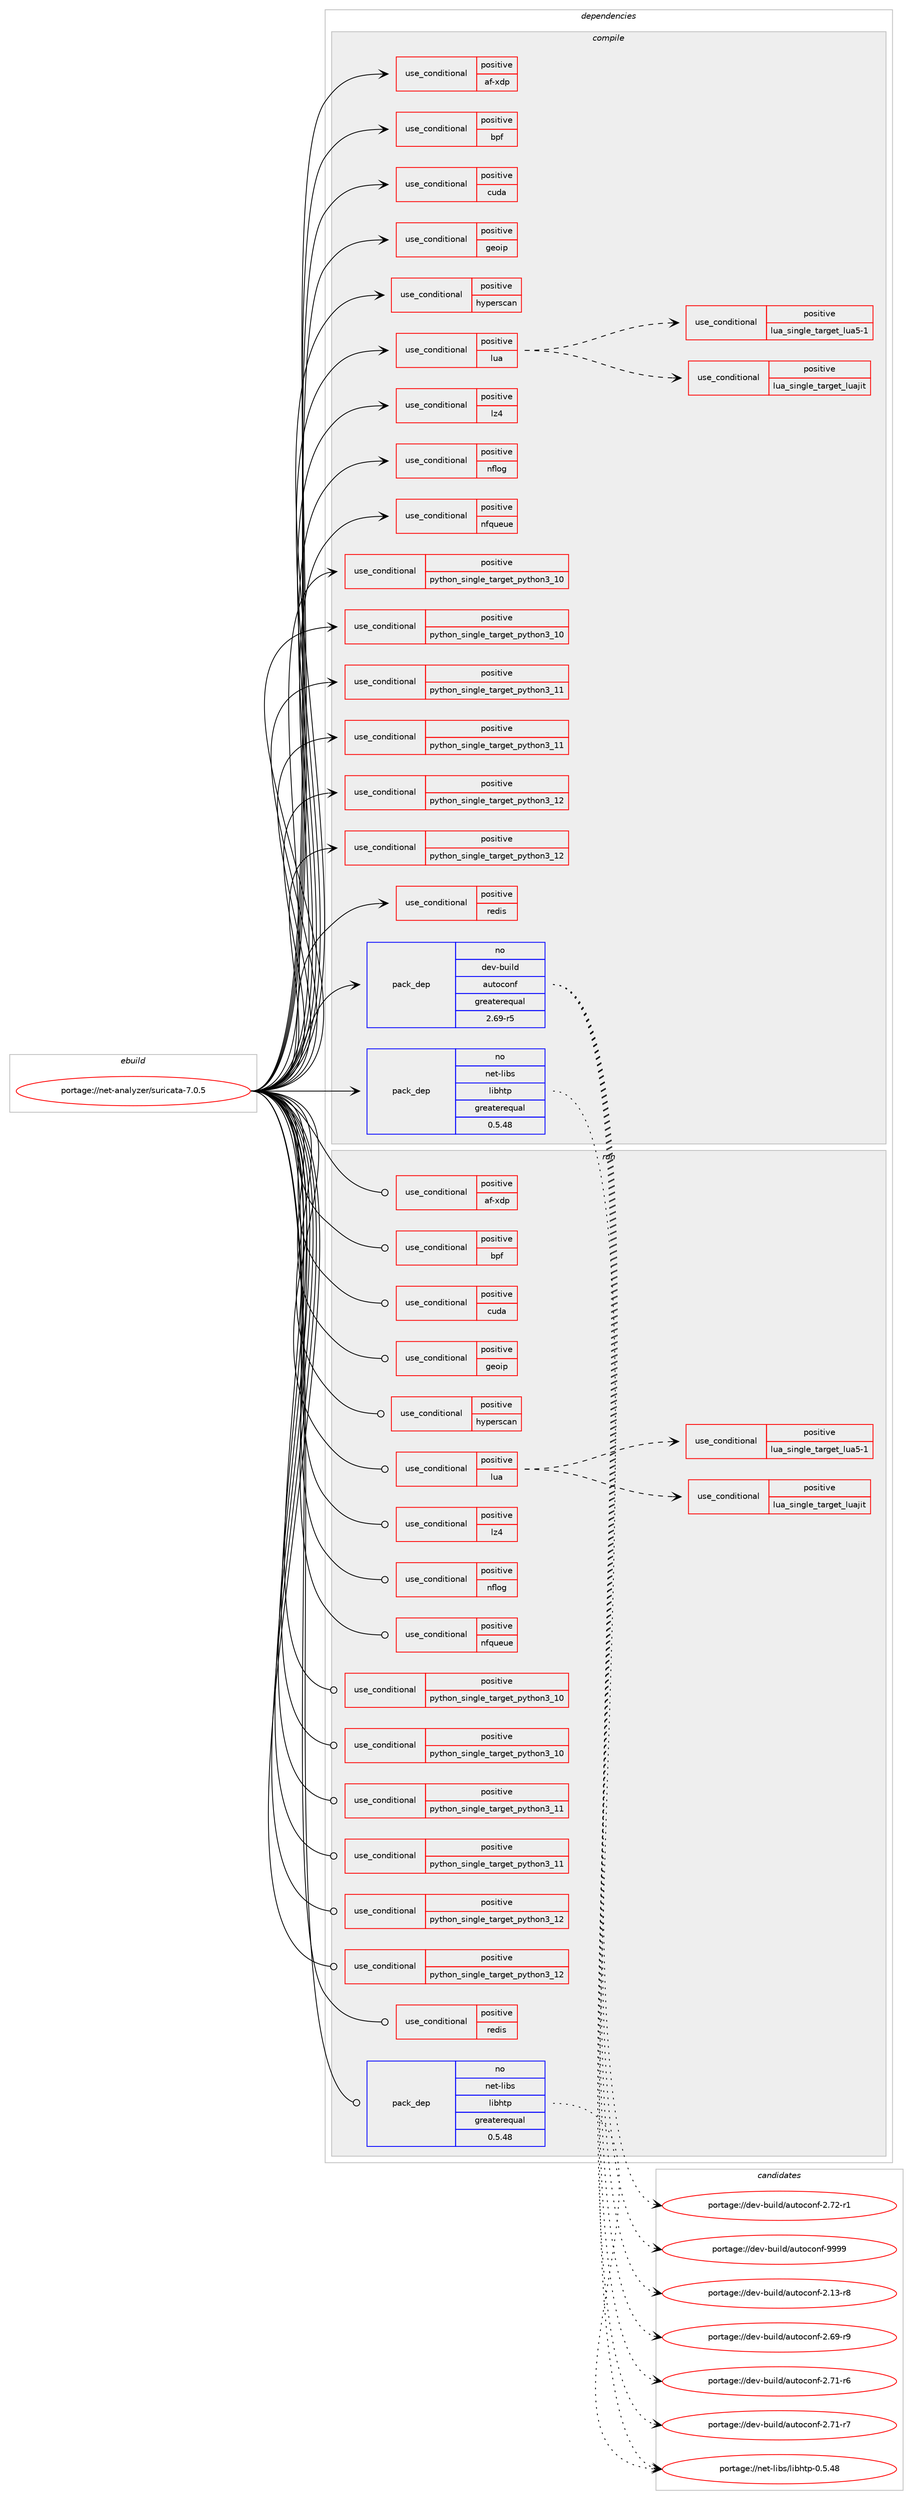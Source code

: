 digraph prolog {

# *************
# Graph options
# *************

newrank=true;
concentrate=true;
compound=true;
graph [rankdir=LR,fontname=Helvetica,fontsize=10,ranksep=1.5];#, ranksep=2.5, nodesep=0.2];
edge  [arrowhead=vee];
node  [fontname=Helvetica,fontsize=10];

# **********
# The ebuild
# **********

subgraph cluster_leftcol {
color=gray;
rank=same;
label=<<i>ebuild</i>>;
id [label="portage://net-analyzer/suricata-7.0.5", color=red, width=4, href="../net-analyzer/suricata-7.0.5.svg"];
}

# ****************
# The dependencies
# ****************

subgraph cluster_midcol {
color=gray;
label=<<i>dependencies</i>>;
subgraph cluster_compile {
fillcolor="#eeeeee";
style=filled;
label=<<i>compile</i>>;
subgraph cond85801 {
dependency175068 [label=<<TABLE BORDER="0" CELLBORDER="1" CELLSPACING="0" CELLPADDING="4"><TR><TD ROWSPAN="3" CELLPADDING="10">use_conditional</TD></TR><TR><TD>positive</TD></TR><TR><TD>af-xdp</TD></TR></TABLE>>, shape=none, color=red];
# *** BEGIN UNKNOWN DEPENDENCY TYPE (TODO) ***
# dependency175068 -> package_dependency(portage://net-analyzer/suricata-7.0.5,install,no,net-libs,xdp-tools,none,[,,],[],[])
# *** END UNKNOWN DEPENDENCY TYPE (TODO) ***

}
id:e -> dependency175068:w [weight=20,style="solid",arrowhead="vee"];
subgraph cond85802 {
dependency175069 [label=<<TABLE BORDER="0" CELLBORDER="1" CELLSPACING="0" CELLPADDING="4"><TR><TD ROWSPAN="3" CELLPADDING="10">use_conditional</TD></TR><TR><TD>positive</TD></TR><TR><TD>bpf</TD></TR></TABLE>>, shape=none, color=red];
# *** BEGIN UNKNOWN DEPENDENCY TYPE (TODO) ***
# dependency175069 -> package_dependency(portage://net-analyzer/suricata-7.0.5,install,no,dev-libs,libbpf,none,[,,],[],[])
# *** END UNKNOWN DEPENDENCY TYPE (TODO) ***

}
id:e -> dependency175069:w [weight=20,style="solid",arrowhead="vee"];
subgraph cond85803 {
dependency175070 [label=<<TABLE BORDER="0" CELLBORDER="1" CELLSPACING="0" CELLPADDING="4"><TR><TD ROWSPAN="3" CELLPADDING="10">use_conditional</TD></TR><TR><TD>positive</TD></TR><TR><TD>cuda</TD></TR></TABLE>>, shape=none, color=red];
# *** BEGIN UNKNOWN DEPENDENCY TYPE (TODO) ***
# dependency175070 -> package_dependency(portage://net-analyzer/suricata-7.0.5,install,no,dev-util,nvidia-cuda-toolkit,none,[,,],[],[])
# *** END UNKNOWN DEPENDENCY TYPE (TODO) ***

}
id:e -> dependency175070:w [weight=20,style="solid",arrowhead="vee"];
subgraph cond85804 {
dependency175071 [label=<<TABLE BORDER="0" CELLBORDER="1" CELLSPACING="0" CELLPADDING="4"><TR><TD ROWSPAN="3" CELLPADDING="10">use_conditional</TD></TR><TR><TD>positive</TD></TR><TR><TD>geoip</TD></TR></TABLE>>, shape=none, color=red];
# *** BEGIN UNKNOWN DEPENDENCY TYPE (TODO) ***
# dependency175071 -> package_dependency(portage://net-analyzer/suricata-7.0.5,install,no,dev-libs,libmaxminddb,none,[,,],any_same_slot,[])
# *** END UNKNOWN DEPENDENCY TYPE (TODO) ***

}
id:e -> dependency175071:w [weight=20,style="solid",arrowhead="vee"];
subgraph cond85805 {
dependency175072 [label=<<TABLE BORDER="0" CELLBORDER="1" CELLSPACING="0" CELLPADDING="4"><TR><TD ROWSPAN="3" CELLPADDING="10">use_conditional</TD></TR><TR><TD>positive</TD></TR><TR><TD>hyperscan</TD></TR></TABLE>>, shape=none, color=red];
# *** BEGIN UNKNOWN DEPENDENCY TYPE (TODO) ***
# dependency175072 -> package_dependency(portage://net-analyzer/suricata-7.0.5,install,no,dev-libs,vectorscan,none,[,,],any_same_slot,[])
# *** END UNKNOWN DEPENDENCY TYPE (TODO) ***

}
id:e -> dependency175072:w [weight=20,style="solid",arrowhead="vee"];
subgraph cond85806 {
dependency175073 [label=<<TABLE BORDER="0" CELLBORDER="1" CELLSPACING="0" CELLPADDING="4"><TR><TD ROWSPAN="3" CELLPADDING="10">use_conditional</TD></TR><TR><TD>positive</TD></TR><TR><TD>lua</TD></TR></TABLE>>, shape=none, color=red];
subgraph cond85807 {
dependency175074 [label=<<TABLE BORDER="0" CELLBORDER="1" CELLSPACING="0" CELLPADDING="4"><TR><TD ROWSPAN="3" CELLPADDING="10">use_conditional</TD></TR><TR><TD>positive</TD></TR><TR><TD>lua_single_target_luajit</TD></TR></TABLE>>, shape=none, color=red];
# *** BEGIN UNKNOWN DEPENDENCY TYPE (TODO) ***
# dependency175074 -> package_dependency(portage://net-analyzer/suricata-7.0.5,install,no,dev-lang,luajit,none,[,,],any_same_slot,[])
# *** END UNKNOWN DEPENDENCY TYPE (TODO) ***

}
dependency175073:e -> dependency175074:w [weight=20,style="dashed",arrowhead="vee"];
subgraph cond85808 {
dependency175075 [label=<<TABLE BORDER="0" CELLBORDER="1" CELLSPACING="0" CELLPADDING="4"><TR><TD ROWSPAN="3" CELLPADDING="10">use_conditional</TD></TR><TR><TD>positive</TD></TR><TR><TD>lua_single_target_lua5-1</TD></TR></TABLE>>, shape=none, color=red];
# *** BEGIN UNKNOWN DEPENDENCY TYPE (TODO) ***
# dependency175075 -> package_dependency(portage://net-analyzer/suricata-7.0.5,install,no,dev-lang,lua,none,[,,],[slot(5.1)],[])
# *** END UNKNOWN DEPENDENCY TYPE (TODO) ***

}
dependency175073:e -> dependency175075:w [weight=20,style="dashed",arrowhead="vee"];
}
id:e -> dependency175073:w [weight=20,style="solid",arrowhead="vee"];
subgraph cond85809 {
dependency175076 [label=<<TABLE BORDER="0" CELLBORDER="1" CELLSPACING="0" CELLPADDING="4"><TR><TD ROWSPAN="3" CELLPADDING="10">use_conditional</TD></TR><TR><TD>positive</TD></TR><TR><TD>lz4</TD></TR></TABLE>>, shape=none, color=red];
# *** BEGIN UNKNOWN DEPENDENCY TYPE (TODO) ***
# dependency175076 -> package_dependency(portage://net-analyzer/suricata-7.0.5,install,no,app-arch,lz4,none,[,,],[],[])
# *** END UNKNOWN DEPENDENCY TYPE (TODO) ***

}
id:e -> dependency175076:w [weight=20,style="solid",arrowhead="vee"];
subgraph cond85810 {
dependency175077 [label=<<TABLE BORDER="0" CELLBORDER="1" CELLSPACING="0" CELLPADDING="4"><TR><TD ROWSPAN="3" CELLPADDING="10">use_conditional</TD></TR><TR><TD>positive</TD></TR><TR><TD>nflog</TD></TR></TABLE>>, shape=none, color=red];
# *** BEGIN UNKNOWN DEPENDENCY TYPE (TODO) ***
# dependency175077 -> package_dependency(portage://net-analyzer/suricata-7.0.5,install,no,net-libs,libnetfilter_log,none,[,,],[],[])
# *** END UNKNOWN DEPENDENCY TYPE (TODO) ***

}
id:e -> dependency175077:w [weight=20,style="solid",arrowhead="vee"];
subgraph cond85811 {
dependency175078 [label=<<TABLE BORDER="0" CELLBORDER="1" CELLSPACING="0" CELLPADDING="4"><TR><TD ROWSPAN="3" CELLPADDING="10">use_conditional</TD></TR><TR><TD>positive</TD></TR><TR><TD>nfqueue</TD></TR></TABLE>>, shape=none, color=red];
# *** BEGIN UNKNOWN DEPENDENCY TYPE (TODO) ***
# dependency175078 -> package_dependency(portage://net-analyzer/suricata-7.0.5,install,no,net-libs,libnetfilter_queue,none,[,,],[],[])
# *** END UNKNOWN DEPENDENCY TYPE (TODO) ***

}
id:e -> dependency175078:w [weight=20,style="solid",arrowhead="vee"];
subgraph cond85812 {
dependency175079 [label=<<TABLE BORDER="0" CELLBORDER="1" CELLSPACING="0" CELLPADDING="4"><TR><TD ROWSPAN="3" CELLPADDING="10">use_conditional</TD></TR><TR><TD>positive</TD></TR><TR><TD>python_single_target_python3_10</TD></TR></TABLE>>, shape=none, color=red];
# *** BEGIN UNKNOWN DEPENDENCY TYPE (TODO) ***
# dependency175079 -> package_dependency(portage://net-analyzer/suricata-7.0.5,install,no,dev-lang,python,none,[,,],[slot(3.10)],[])
# *** END UNKNOWN DEPENDENCY TYPE (TODO) ***

}
id:e -> dependency175079:w [weight=20,style="solid",arrowhead="vee"];
subgraph cond85813 {
dependency175080 [label=<<TABLE BORDER="0" CELLBORDER="1" CELLSPACING="0" CELLPADDING="4"><TR><TD ROWSPAN="3" CELLPADDING="10">use_conditional</TD></TR><TR><TD>positive</TD></TR><TR><TD>python_single_target_python3_10</TD></TR></TABLE>>, shape=none, color=red];
# *** BEGIN UNKNOWN DEPENDENCY TYPE (TODO) ***
# dependency175080 -> package_dependency(portage://net-analyzer/suricata-7.0.5,install,no,dev-python,pyyaml,none,[,,],[],[use(enable(python_targets_python3_10),negative)])
# *** END UNKNOWN DEPENDENCY TYPE (TODO) ***

}
id:e -> dependency175080:w [weight=20,style="solid",arrowhead="vee"];
subgraph cond85814 {
dependency175081 [label=<<TABLE BORDER="0" CELLBORDER="1" CELLSPACING="0" CELLPADDING="4"><TR><TD ROWSPAN="3" CELLPADDING="10">use_conditional</TD></TR><TR><TD>positive</TD></TR><TR><TD>python_single_target_python3_11</TD></TR></TABLE>>, shape=none, color=red];
# *** BEGIN UNKNOWN DEPENDENCY TYPE (TODO) ***
# dependency175081 -> package_dependency(portage://net-analyzer/suricata-7.0.5,install,no,dev-lang,python,none,[,,],[slot(3.11)],[])
# *** END UNKNOWN DEPENDENCY TYPE (TODO) ***

}
id:e -> dependency175081:w [weight=20,style="solid",arrowhead="vee"];
subgraph cond85815 {
dependency175082 [label=<<TABLE BORDER="0" CELLBORDER="1" CELLSPACING="0" CELLPADDING="4"><TR><TD ROWSPAN="3" CELLPADDING="10">use_conditional</TD></TR><TR><TD>positive</TD></TR><TR><TD>python_single_target_python3_11</TD></TR></TABLE>>, shape=none, color=red];
# *** BEGIN UNKNOWN DEPENDENCY TYPE (TODO) ***
# dependency175082 -> package_dependency(portage://net-analyzer/suricata-7.0.5,install,no,dev-python,pyyaml,none,[,,],[],[use(enable(python_targets_python3_11),negative)])
# *** END UNKNOWN DEPENDENCY TYPE (TODO) ***

}
id:e -> dependency175082:w [weight=20,style="solid",arrowhead="vee"];
subgraph cond85816 {
dependency175083 [label=<<TABLE BORDER="0" CELLBORDER="1" CELLSPACING="0" CELLPADDING="4"><TR><TD ROWSPAN="3" CELLPADDING="10">use_conditional</TD></TR><TR><TD>positive</TD></TR><TR><TD>python_single_target_python3_12</TD></TR></TABLE>>, shape=none, color=red];
# *** BEGIN UNKNOWN DEPENDENCY TYPE (TODO) ***
# dependency175083 -> package_dependency(portage://net-analyzer/suricata-7.0.5,install,no,dev-lang,python,none,[,,],[slot(3.12)],[])
# *** END UNKNOWN DEPENDENCY TYPE (TODO) ***

}
id:e -> dependency175083:w [weight=20,style="solid",arrowhead="vee"];
subgraph cond85817 {
dependency175084 [label=<<TABLE BORDER="0" CELLBORDER="1" CELLSPACING="0" CELLPADDING="4"><TR><TD ROWSPAN="3" CELLPADDING="10">use_conditional</TD></TR><TR><TD>positive</TD></TR><TR><TD>python_single_target_python3_12</TD></TR></TABLE>>, shape=none, color=red];
# *** BEGIN UNKNOWN DEPENDENCY TYPE (TODO) ***
# dependency175084 -> package_dependency(portage://net-analyzer/suricata-7.0.5,install,no,dev-python,pyyaml,none,[,,],[],[use(enable(python_targets_python3_12),negative)])
# *** END UNKNOWN DEPENDENCY TYPE (TODO) ***

}
id:e -> dependency175084:w [weight=20,style="solid",arrowhead="vee"];
subgraph cond85818 {
dependency175085 [label=<<TABLE BORDER="0" CELLBORDER="1" CELLSPACING="0" CELLPADDING="4"><TR><TD ROWSPAN="3" CELLPADDING="10">use_conditional</TD></TR><TR><TD>positive</TD></TR><TR><TD>redis</TD></TR></TABLE>>, shape=none, color=red];
# *** BEGIN UNKNOWN DEPENDENCY TYPE (TODO) ***
# dependency175085 -> package_dependency(portage://net-analyzer/suricata-7.0.5,install,no,dev-libs,hiredis,none,[,,],any_same_slot,[])
# *** END UNKNOWN DEPENDENCY TYPE (TODO) ***

}
id:e -> dependency175085:w [weight=20,style="solid",arrowhead="vee"];
# *** BEGIN UNKNOWN DEPENDENCY TYPE (TODO) ***
# id -> package_dependency(portage://net-analyzer/suricata-7.0.5,install,no,acct-group,suricata,none,[,,],[],[])
# *** END UNKNOWN DEPENDENCY TYPE (TODO) ***

# *** BEGIN UNKNOWN DEPENDENCY TYPE (TODO) ***
# id -> package_dependency(portage://net-analyzer/suricata-7.0.5,install,no,acct-user,suricata,none,[,,],[],[])
# *** END UNKNOWN DEPENDENCY TYPE (TODO) ***

subgraph pack86735 {
dependency175086 [label=<<TABLE BORDER="0" CELLBORDER="1" CELLSPACING="0" CELLPADDING="4" WIDTH="220"><TR><TD ROWSPAN="6" CELLPADDING="30">pack_dep</TD></TR><TR><TD WIDTH="110">no</TD></TR><TR><TD>dev-build</TD></TR><TR><TD>autoconf</TD></TR><TR><TD>greaterequal</TD></TR><TR><TD>2.69-r5</TD></TR></TABLE>>, shape=none, color=blue];
}
id:e -> dependency175086:w [weight=20,style="solid",arrowhead="vee"];
# *** BEGIN UNKNOWN DEPENDENCY TYPE (TODO) ***
# id -> package_dependency(portage://net-analyzer/suricata-7.0.5,install,no,dev-libs,jansson,none,[,,],any_same_slot,[])
# *** END UNKNOWN DEPENDENCY TYPE (TODO) ***

# *** BEGIN UNKNOWN DEPENDENCY TYPE (TODO) ***
# id -> package_dependency(portage://net-analyzer/suricata-7.0.5,install,no,dev-libs,libpcre2,none,[,,],[],[])
# *** END UNKNOWN DEPENDENCY TYPE (TODO) ***

# *** BEGIN UNKNOWN DEPENDENCY TYPE (TODO) ***
# id -> package_dependency(portage://net-analyzer/suricata-7.0.5,install,no,dev-libs,libyaml,none,[,,],[],[])
# *** END UNKNOWN DEPENDENCY TYPE (TODO) ***

# *** BEGIN UNKNOWN DEPENDENCY TYPE (TODO) ***
# id -> package_dependency(portage://net-analyzer/suricata-7.0.5,install,no,dev-libs,nspr,none,[,,],[],[])
# *** END UNKNOWN DEPENDENCY TYPE (TODO) ***

# *** BEGIN UNKNOWN DEPENDENCY TYPE (TODO) ***
# id -> package_dependency(portage://net-analyzer/suricata-7.0.5,install,no,dev-libs,nss,none,[,,],[],[])
# *** END UNKNOWN DEPENDENCY TYPE (TODO) ***

subgraph pack86736 {
dependency175087 [label=<<TABLE BORDER="0" CELLBORDER="1" CELLSPACING="0" CELLPADDING="4" WIDTH="220"><TR><TD ROWSPAN="6" CELLPADDING="30">pack_dep</TD></TR><TR><TD WIDTH="110">no</TD></TR><TR><TD>net-libs</TD></TR><TR><TD>libhtp</TD></TR><TR><TD>greaterequal</TD></TR><TR><TD>0.5.48</TD></TR></TABLE>>, shape=none, color=blue];
}
id:e -> dependency175087:w [weight=20,style="solid",arrowhead="vee"];
# *** BEGIN UNKNOWN DEPENDENCY TYPE (TODO) ***
# id -> package_dependency(portage://net-analyzer/suricata-7.0.5,install,no,net-libs,libnet,none,[,,],any_different_slot,[])
# *** END UNKNOWN DEPENDENCY TYPE (TODO) ***

# *** BEGIN UNKNOWN DEPENDENCY TYPE (TODO) ***
# id -> package_dependency(portage://net-analyzer/suricata-7.0.5,install,no,net-libs,libnfnetlink,none,[,,],[],[])
# *** END UNKNOWN DEPENDENCY TYPE (TODO) ***

# *** BEGIN UNKNOWN DEPENDENCY TYPE (TODO) ***
# id -> package_dependency(portage://net-analyzer/suricata-7.0.5,install,no,net-libs,libpcap,none,[,,],[],[])
# *** END UNKNOWN DEPENDENCY TYPE (TODO) ***

# *** BEGIN UNKNOWN DEPENDENCY TYPE (TODO) ***
# id -> package_dependency(portage://net-analyzer/suricata-7.0.5,install,no,sys-apps,file,none,[,,],[],[])
# *** END UNKNOWN DEPENDENCY TYPE (TODO) ***

# *** BEGIN UNKNOWN DEPENDENCY TYPE (TODO) ***
# id -> package_dependency(portage://net-analyzer/suricata-7.0.5,install,no,sys-libs,libcap-ng,none,[,,],[],[])
# *** END UNKNOWN DEPENDENCY TYPE (TODO) ***

# *** BEGIN UNKNOWN DEPENDENCY TYPE (TODO) ***
# id -> package_dependency(portage://net-analyzer/suricata-7.0.5,install,no,virtual,rust,none,[,,],[],[])
# *** END UNKNOWN DEPENDENCY TYPE (TODO) ***

}
subgraph cluster_compileandrun {
fillcolor="#eeeeee";
style=filled;
label=<<i>compile and run</i>>;
}
subgraph cluster_run {
fillcolor="#eeeeee";
style=filled;
label=<<i>run</i>>;
subgraph cond85819 {
dependency175088 [label=<<TABLE BORDER="0" CELLBORDER="1" CELLSPACING="0" CELLPADDING="4"><TR><TD ROWSPAN="3" CELLPADDING="10">use_conditional</TD></TR><TR><TD>positive</TD></TR><TR><TD>af-xdp</TD></TR></TABLE>>, shape=none, color=red];
# *** BEGIN UNKNOWN DEPENDENCY TYPE (TODO) ***
# dependency175088 -> package_dependency(portage://net-analyzer/suricata-7.0.5,run,no,net-libs,xdp-tools,none,[,,],[],[])
# *** END UNKNOWN DEPENDENCY TYPE (TODO) ***

}
id:e -> dependency175088:w [weight=20,style="solid",arrowhead="odot"];
subgraph cond85820 {
dependency175089 [label=<<TABLE BORDER="0" CELLBORDER="1" CELLSPACING="0" CELLPADDING="4"><TR><TD ROWSPAN="3" CELLPADDING="10">use_conditional</TD></TR><TR><TD>positive</TD></TR><TR><TD>bpf</TD></TR></TABLE>>, shape=none, color=red];
# *** BEGIN UNKNOWN DEPENDENCY TYPE (TODO) ***
# dependency175089 -> package_dependency(portage://net-analyzer/suricata-7.0.5,run,no,dev-libs,libbpf,none,[,,],[],[])
# *** END UNKNOWN DEPENDENCY TYPE (TODO) ***

}
id:e -> dependency175089:w [weight=20,style="solid",arrowhead="odot"];
subgraph cond85821 {
dependency175090 [label=<<TABLE BORDER="0" CELLBORDER="1" CELLSPACING="0" CELLPADDING="4"><TR><TD ROWSPAN="3" CELLPADDING="10">use_conditional</TD></TR><TR><TD>positive</TD></TR><TR><TD>cuda</TD></TR></TABLE>>, shape=none, color=red];
# *** BEGIN UNKNOWN DEPENDENCY TYPE (TODO) ***
# dependency175090 -> package_dependency(portage://net-analyzer/suricata-7.0.5,run,no,dev-util,nvidia-cuda-toolkit,none,[,,],[],[])
# *** END UNKNOWN DEPENDENCY TYPE (TODO) ***

}
id:e -> dependency175090:w [weight=20,style="solid",arrowhead="odot"];
subgraph cond85822 {
dependency175091 [label=<<TABLE BORDER="0" CELLBORDER="1" CELLSPACING="0" CELLPADDING="4"><TR><TD ROWSPAN="3" CELLPADDING="10">use_conditional</TD></TR><TR><TD>positive</TD></TR><TR><TD>geoip</TD></TR></TABLE>>, shape=none, color=red];
# *** BEGIN UNKNOWN DEPENDENCY TYPE (TODO) ***
# dependency175091 -> package_dependency(portage://net-analyzer/suricata-7.0.5,run,no,dev-libs,libmaxminddb,none,[,,],any_same_slot,[])
# *** END UNKNOWN DEPENDENCY TYPE (TODO) ***

}
id:e -> dependency175091:w [weight=20,style="solid",arrowhead="odot"];
subgraph cond85823 {
dependency175092 [label=<<TABLE BORDER="0" CELLBORDER="1" CELLSPACING="0" CELLPADDING="4"><TR><TD ROWSPAN="3" CELLPADDING="10">use_conditional</TD></TR><TR><TD>positive</TD></TR><TR><TD>hyperscan</TD></TR></TABLE>>, shape=none, color=red];
# *** BEGIN UNKNOWN DEPENDENCY TYPE (TODO) ***
# dependency175092 -> package_dependency(portage://net-analyzer/suricata-7.0.5,run,no,dev-libs,vectorscan,none,[,,],any_same_slot,[])
# *** END UNKNOWN DEPENDENCY TYPE (TODO) ***

}
id:e -> dependency175092:w [weight=20,style="solid",arrowhead="odot"];
subgraph cond85824 {
dependency175093 [label=<<TABLE BORDER="0" CELLBORDER="1" CELLSPACING="0" CELLPADDING="4"><TR><TD ROWSPAN="3" CELLPADDING="10">use_conditional</TD></TR><TR><TD>positive</TD></TR><TR><TD>lua</TD></TR></TABLE>>, shape=none, color=red];
subgraph cond85825 {
dependency175094 [label=<<TABLE BORDER="0" CELLBORDER="1" CELLSPACING="0" CELLPADDING="4"><TR><TD ROWSPAN="3" CELLPADDING="10">use_conditional</TD></TR><TR><TD>positive</TD></TR><TR><TD>lua_single_target_luajit</TD></TR></TABLE>>, shape=none, color=red];
# *** BEGIN UNKNOWN DEPENDENCY TYPE (TODO) ***
# dependency175094 -> package_dependency(portage://net-analyzer/suricata-7.0.5,run,no,dev-lang,luajit,none,[,,],any_same_slot,[])
# *** END UNKNOWN DEPENDENCY TYPE (TODO) ***

}
dependency175093:e -> dependency175094:w [weight=20,style="dashed",arrowhead="vee"];
subgraph cond85826 {
dependency175095 [label=<<TABLE BORDER="0" CELLBORDER="1" CELLSPACING="0" CELLPADDING="4"><TR><TD ROWSPAN="3" CELLPADDING="10">use_conditional</TD></TR><TR><TD>positive</TD></TR><TR><TD>lua_single_target_lua5-1</TD></TR></TABLE>>, shape=none, color=red];
# *** BEGIN UNKNOWN DEPENDENCY TYPE (TODO) ***
# dependency175095 -> package_dependency(portage://net-analyzer/suricata-7.0.5,run,no,dev-lang,lua,none,[,,],[slot(5.1)],[])
# *** END UNKNOWN DEPENDENCY TYPE (TODO) ***

}
dependency175093:e -> dependency175095:w [weight=20,style="dashed",arrowhead="vee"];
}
id:e -> dependency175093:w [weight=20,style="solid",arrowhead="odot"];
subgraph cond85827 {
dependency175096 [label=<<TABLE BORDER="0" CELLBORDER="1" CELLSPACING="0" CELLPADDING="4"><TR><TD ROWSPAN="3" CELLPADDING="10">use_conditional</TD></TR><TR><TD>positive</TD></TR><TR><TD>lz4</TD></TR></TABLE>>, shape=none, color=red];
# *** BEGIN UNKNOWN DEPENDENCY TYPE (TODO) ***
# dependency175096 -> package_dependency(portage://net-analyzer/suricata-7.0.5,run,no,app-arch,lz4,none,[,,],[],[])
# *** END UNKNOWN DEPENDENCY TYPE (TODO) ***

}
id:e -> dependency175096:w [weight=20,style="solid",arrowhead="odot"];
subgraph cond85828 {
dependency175097 [label=<<TABLE BORDER="0" CELLBORDER="1" CELLSPACING="0" CELLPADDING="4"><TR><TD ROWSPAN="3" CELLPADDING="10">use_conditional</TD></TR><TR><TD>positive</TD></TR><TR><TD>nflog</TD></TR></TABLE>>, shape=none, color=red];
# *** BEGIN UNKNOWN DEPENDENCY TYPE (TODO) ***
# dependency175097 -> package_dependency(portage://net-analyzer/suricata-7.0.5,run,no,net-libs,libnetfilter_log,none,[,,],[],[])
# *** END UNKNOWN DEPENDENCY TYPE (TODO) ***

}
id:e -> dependency175097:w [weight=20,style="solid",arrowhead="odot"];
subgraph cond85829 {
dependency175098 [label=<<TABLE BORDER="0" CELLBORDER="1" CELLSPACING="0" CELLPADDING="4"><TR><TD ROWSPAN="3" CELLPADDING="10">use_conditional</TD></TR><TR><TD>positive</TD></TR><TR><TD>nfqueue</TD></TR></TABLE>>, shape=none, color=red];
# *** BEGIN UNKNOWN DEPENDENCY TYPE (TODO) ***
# dependency175098 -> package_dependency(portage://net-analyzer/suricata-7.0.5,run,no,net-libs,libnetfilter_queue,none,[,,],[],[])
# *** END UNKNOWN DEPENDENCY TYPE (TODO) ***

}
id:e -> dependency175098:w [weight=20,style="solid",arrowhead="odot"];
subgraph cond85830 {
dependency175099 [label=<<TABLE BORDER="0" CELLBORDER="1" CELLSPACING="0" CELLPADDING="4"><TR><TD ROWSPAN="3" CELLPADDING="10">use_conditional</TD></TR><TR><TD>positive</TD></TR><TR><TD>python_single_target_python3_10</TD></TR></TABLE>>, shape=none, color=red];
# *** BEGIN UNKNOWN DEPENDENCY TYPE (TODO) ***
# dependency175099 -> package_dependency(portage://net-analyzer/suricata-7.0.5,run,no,dev-lang,python,none,[,,],[slot(3.10)],[])
# *** END UNKNOWN DEPENDENCY TYPE (TODO) ***

}
id:e -> dependency175099:w [weight=20,style="solid",arrowhead="odot"];
subgraph cond85831 {
dependency175100 [label=<<TABLE BORDER="0" CELLBORDER="1" CELLSPACING="0" CELLPADDING="4"><TR><TD ROWSPAN="3" CELLPADDING="10">use_conditional</TD></TR><TR><TD>positive</TD></TR><TR><TD>python_single_target_python3_10</TD></TR></TABLE>>, shape=none, color=red];
# *** BEGIN UNKNOWN DEPENDENCY TYPE (TODO) ***
# dependency175100 -> package_dependency(portage://net-analyzer/suricata-7.0.5,run,no,dev-python,pyyaml,none,[,,],[],[use(enable(python_targets_python3_10),negative)])
# *** END UNKNOWN DEPENDENCY TYPE (TODO) ***

}
id:e -> dependency175100:w [weight=20,style="solid",arrowhead="odot"];
subgraph cond85832 {
dependency175101 [label=<<TABLE BORDER="0" CELLBORDER="1" CELLSPACING="0" CELLPADDING="4"><TR><TD ROWSPAN="3" CELLPADDING="10">use_conditional</TD></TR><TR><TD>positive</TD></TR><TR><TD>python_single_target_python3_11</TD></TR></TABLE>>, shape=none, color=red];
# *** BEGIN UNKNOWN DEPENDENCY TYPE (TODO) ***
# dependency175101 -> package_dependency(portage://net-analyzer/suricata-7.0.5,run,no,dev-lang,python,none,[,,],[slot(3.11)],[])
# *** END UNKNOWN DEPENDENCY TYPE (TODO) ***

}
id:e -> dependency175101:w [weight=20,style="solid",arrowhead="odot"];
subgraph cond85833 {
dependency175102 [label=<<TABLE BORDER="0" CELLBORDER="1" CELLSPACING="0" CELLPADDING="4"><TR><TD ROWSPAN="3" CELLPADDING="10">use_conditional</TD></TR><TR><TD>positive</TD></TR><TR><TD>python_single_target_python3_11</TD></TR></TABLE>>, shape=none, color=red];
# *** BEGIN UNKNOWN DEPENDENCY TYPE (TODO) ***
# dependency175102 -> package_dependency(portage://net-analyzer/suricata-7.0.5,run,no,dev-python,pyyaml,none,[,,],[],[use(enable(python_targets_python3_11),negative)])
# *** END UNKNOWN DEPENDENCY TYPE (TODO) ***

}
id:e -> dependency175102:w [weight=20,style="solid",arrowhead="odot"];
subgraph cond85834 {
dependency175103 [label=<<TABLE BORDER="0" CELLBORDER="1" CELLSPACING="0" CELLPADDING="4"><TR><TD ROWSPAN="3" CELLPADDING="10">use_conditional</TD></TR><TR><TD>positive</TD></TR><TR><TD>python_single_target_python3_12</TD></TR></TABLE>>, shape=none, color=red];
# *** BEGIN UNKNOWN DEPENDENCY TYPE (TODO) ***
# dependency175103 -> package_dependency(portage://net-analyzer/suricata-7.0.5,run,no,dev-lang,python,none,[,,],[slot(3.12)],[])
# *** END UNKNOWN DEPENDENCY TYPE (TODO) ***

}
id:e -> dependency175103:w [weight=20,style="solid",arrowhead="odot"];
subgraph cond85835 {
dependency175104 [label=<<TABLE BORDER="0" CELLBORDER="1" CELLSPACING="0" CELLPADDING="4"><TR><TD ROWSPAN="3" CELLPADDING="10">use_conditional</TD></TR><TR><TD>positive</TD></TR><TR><TD>python_single_target_python3_12</TD></TR></TABLE>>, shape=none, color=red];
# *** BEGIN UNKNOWN DEPENDENCY TYPE (TODO) ***
# dependency175104 -> package_dependency(portage://net-analyzer/suricata-7.0.5,run,no,dev-python,pyyaml,none,[,,],[],[use(enable(python_targets_python3_12),negative)])
# *** END UNKNOWN DEPENDENCY TYPE (TODO) ***

}
id:e -> dependency175104:w [weight=20,style="solid",arrowhead="odot"];
subgraph cond85836 {
dependency175105 [label=<<TABLE BORDER="0" CELLBORDER="1" CELLSPACING="0" CELLPADDING="4"><TR><TD ROWSPAN="3" CELLPADDING="10">use_conditional</TD></TR><TR><TD>positive</TD></TR><TR><TD>redis</TD></TR></TABLE>>, shape=none, color=red];
# *** BEGIN UNKNOWN DEPENDENCY TYPE (TODO) ***
# dependency175105 -> package_dependency(portage://net-analyzer/suricata-7.0.5,run,no,dev-libs,hiredis,none,[,,],any_same_slot,[])
# *** END UNKNOWN DEPENDENCY TYPE (TODO) ***

}
id:e -> dependency175105:w [weight=20,style="solid",arrowhead="odot"];
# *** BEGIN UNKNOWN DEPENDENCY TYPE (TODO) ***
# id -> package_dependency(portage://net-analyzer/suricata-7.0.5,run,no,acct-group,suricata,none,[,,],[],[])
# *** END UNKNOWN DEPENDENCY TYPE (TODO) ***

# *** BEGIN UNKNOWN DEPENDENCY TYPE (TODO) ***
# id -> package_dependency(portage://net-analyzer/suricata-7.0.5,run,no,acct-user,suricata,none,[,,],[],[])
# *** END UNKNOWN DEPENDENCY TYPE (TODO) ***

# *** BEGIN UNKNOWN DEPENDENCY TYPE (TODO) ***
# id -> package_dependency(portage://net-analyzer/suricata-7.0.5,run,no,dev-libs,jansson,none,[,,],any_same_slot,[])
# *** END UNKNOWN DEPENDENCY TYPE (TODO) ***

# *** BEGIN UNKNOWN DEPENDENCY TYPE (TODO) ***
# id -> package_dependency(portage://net-analyzer/suricata-7.0.5,run,no,dev-libs,libpcre2,none,[,,],[],[])
# *** END UNKNOWN DEPENDENCY TYPE (TODO) ***

# *** BEGIN UNKNOWN DEPENDENCY TYPE (TODO) ***
# id -> package_dependency(portage://net-analyzer/suricata-7.0.5,run,no,dev-libs,libyaml,none,[,,],[],[])
# *** END UNKNOWN DEPENDENCY TYPE (TODO) ***

# *** BEGIN UNKNOWN DEPENDENCY TYPE (TODO) ***
# id -> package_dependency(portage://net-analyzer/suricata-7.0.5,run,no,dev-libs,nspr,none,[,,],[],[])
# *** END UNKNOWN DEPENDENCY TYPE (TODO) ***

# *** BEGIN UNKNOWN DEPENDENCY TYPE (TODO) ***
# id -> package_dependency(portage://net-analyzer/suricata-7.0.5,run,no,dev-libs,nss,none,[,,],[],[])
# *** END UNKNOWN DEPENDENCY TYPE (TODO) ***

subgraph pack86737 {
dependency175106 [label=<<TABLE BORDER="0" CELLBORDER="1" CELLSPACING="0" CELLPADDING="4" WIDTH="220"><TR><TD ROWSPAN="6" CELLPADDING="30">pack_dep</TD></TR><TR><TD WIDTH="110">no</TD></TR><TR><TD>net-libs</TD></TR><TR><TD>libhtp</TD></TR><TR><TD>greaterequal</TD></TR><TR><TD>0.5.48</TD></TR></TABLE>>, shape=none, color=blue];
}
id:e -> dependency175106:w [weight=20,style="solid",arrowhead="odot"];
# *** BEGIN UNKNOWN DEPENDENCY TYPE (TODO) ***
# id -> package_dependency(portage://net-analyzer/suricata-7.0.5,run,no,net-libs,libnet,none,[,,],any_different_slot,[])
# *** END UNKNOWN DEPENDENCY TYPE (TODO) ***

# *** BEGIN UNKNOWN DEPENDENCY TYPE (TODO) ***
# id -> package_dependency(portage://net-analyzer/suricata-7.0.5,run,no,net-libs,libnfnetlink,none,[,,],[],[])
# *** END UNKNOWN DEPENDENCY TYPE (TODO) ***

# *** BEGIN UNKNOWN DEPENDENCY TYPE (TODO) ***
# id -> package_dependency(portage://net-analyzer/suricata-7.0.5,run,no,net-libs,libpcap,none,[,,],[],[])
# *** END UNKNOWN DEPENDENCY TYPE (TODO) ***

# *** BEGIN UNKNOWN DEPENDENCY TYPE (TODO) ***
# id -> package_dependency(portage://net-analyzer/suricata-7.0.5,run,no,sys-apps,file,none,[,,],[],[])
# *** END UNKNOWN DEPENDENCY TYPE (TODO) ***

# *** BEGIN UNKNOWN DEPENDENCY TYPE (TODO) ***
# id -> package_dependency(portage://net-analyzer/suricata-7.0.5,run,no,sys-libs,libcap-ng,none,[,,],[],[])
# *** END UNKNOWN DEPENDENCY TYPE (TODO) ***

# *** BEGIN UNKNOWN DEPENDENCY TYPE (TODO) ***
# id -> package_dependency(portage://net-analyzer/suricata-7.0.5,run,no,virtual,tmpfiles,none,[,,],[],[])
# *** END UNKNOWN DEPENDENCY TYPE (TODO) ***

}
}

# **************
# The candidates
# **************

subgraph cluster_choices {
rank=same;
color=gray;
label=<<i>candidates</i>>;

subgraph choice86735 {
color=black;
nodesep=1;
choice100101118459811710510810047971171161119911111010245504649514511456 [label="portage://dev-build/autoconf-2.13-r8", color=red, width=4,href="../dev-build/autoconf-2.13-r8.svg"];
choice100101118459811710510810047971171161119911111010245504654574511457 [label="portage://dev-build/autoconf-2.69-r9", color=red, width=4,href="../dev-build/autoconf-2.69-r9.svg"];
choice100101118459811710510810047971171161119911111010245504655494511454 [label="portage://dev-build/autoconf-2.71-r6", color=red, width=4,href="../dev-build/autoconf-2.71-r6.svg"];
choice100101118459811710510810047971171161119911111010245504655494511455 [label="portage://dev-build/autoconf-2.71-r7", color=red, width=4,href="../dev-build/autoconf-2.71-r7.svg"];
choice100101118459811710510810047971171161119911111010245504655504511449 [label="portage://dev-build/autoconf-2.72-r1", color=red, width=4,href="../dev-build/autoconf-2.72-r1.svg"];
choice10010111845981171051081004797117116111991111101024557575757 [label="portage://dev-build/autoconf-9999", color=red, width=4,href="../dev-build/autoconf-9999.svg"];
dependency175086:e -> choice100101118459811710510810047971171161119911111010245504649514511456:w [style=dotted,weight="100"];
dependency175086:e -> choice100101118459811710510810047971171161119911111010245504654574511457:w [style=dotted,weight="100"];
dependency175086:e -> choice100101118459811710510810047971171161119911111010245504655494511454:w [style=dotted,weight="100"];
dependency175086:e -> choice100101118459811710510810047971171161119911111010245504655494511455:w [style=dotted,weight="100"];
dependency175086:e -> choice100101118459811710510810047971171161119911111010245504655504511449:w [style=dotted,weight="100"];
dependency175086:e -> choice10010111845981171051081004797117116111991111101024557575757:w [style=dotted,weight="100"];
}
subgraph choice86736 {
color=black;
nodesep=1;
choice1101011164510810598115471081059810411611245484653465256 [label="portage://net-libs/libhtp-0.5.48", color=red, width=4,href="../net-libs/libhtp-0.5.48.svg"];
dependency175087:e -> choice1101011164510810598115471081059810411611245484653465256:w [style=dotted,weight="100"];
}
subgraph choice86737 {
color=black;
nodesep=1;
choice1101011164510810598115471081059810411611245484653465256 [label="portage://net-libs/libhtp-0.5.48", color=red, width=4,href="../net-libs/libhtp-0.5.48.svg"];
dependency175106:e -> choice1101011164510810598115471081059810411611245484653465256:w [style=dotted,weight="100"];
}
}

}
